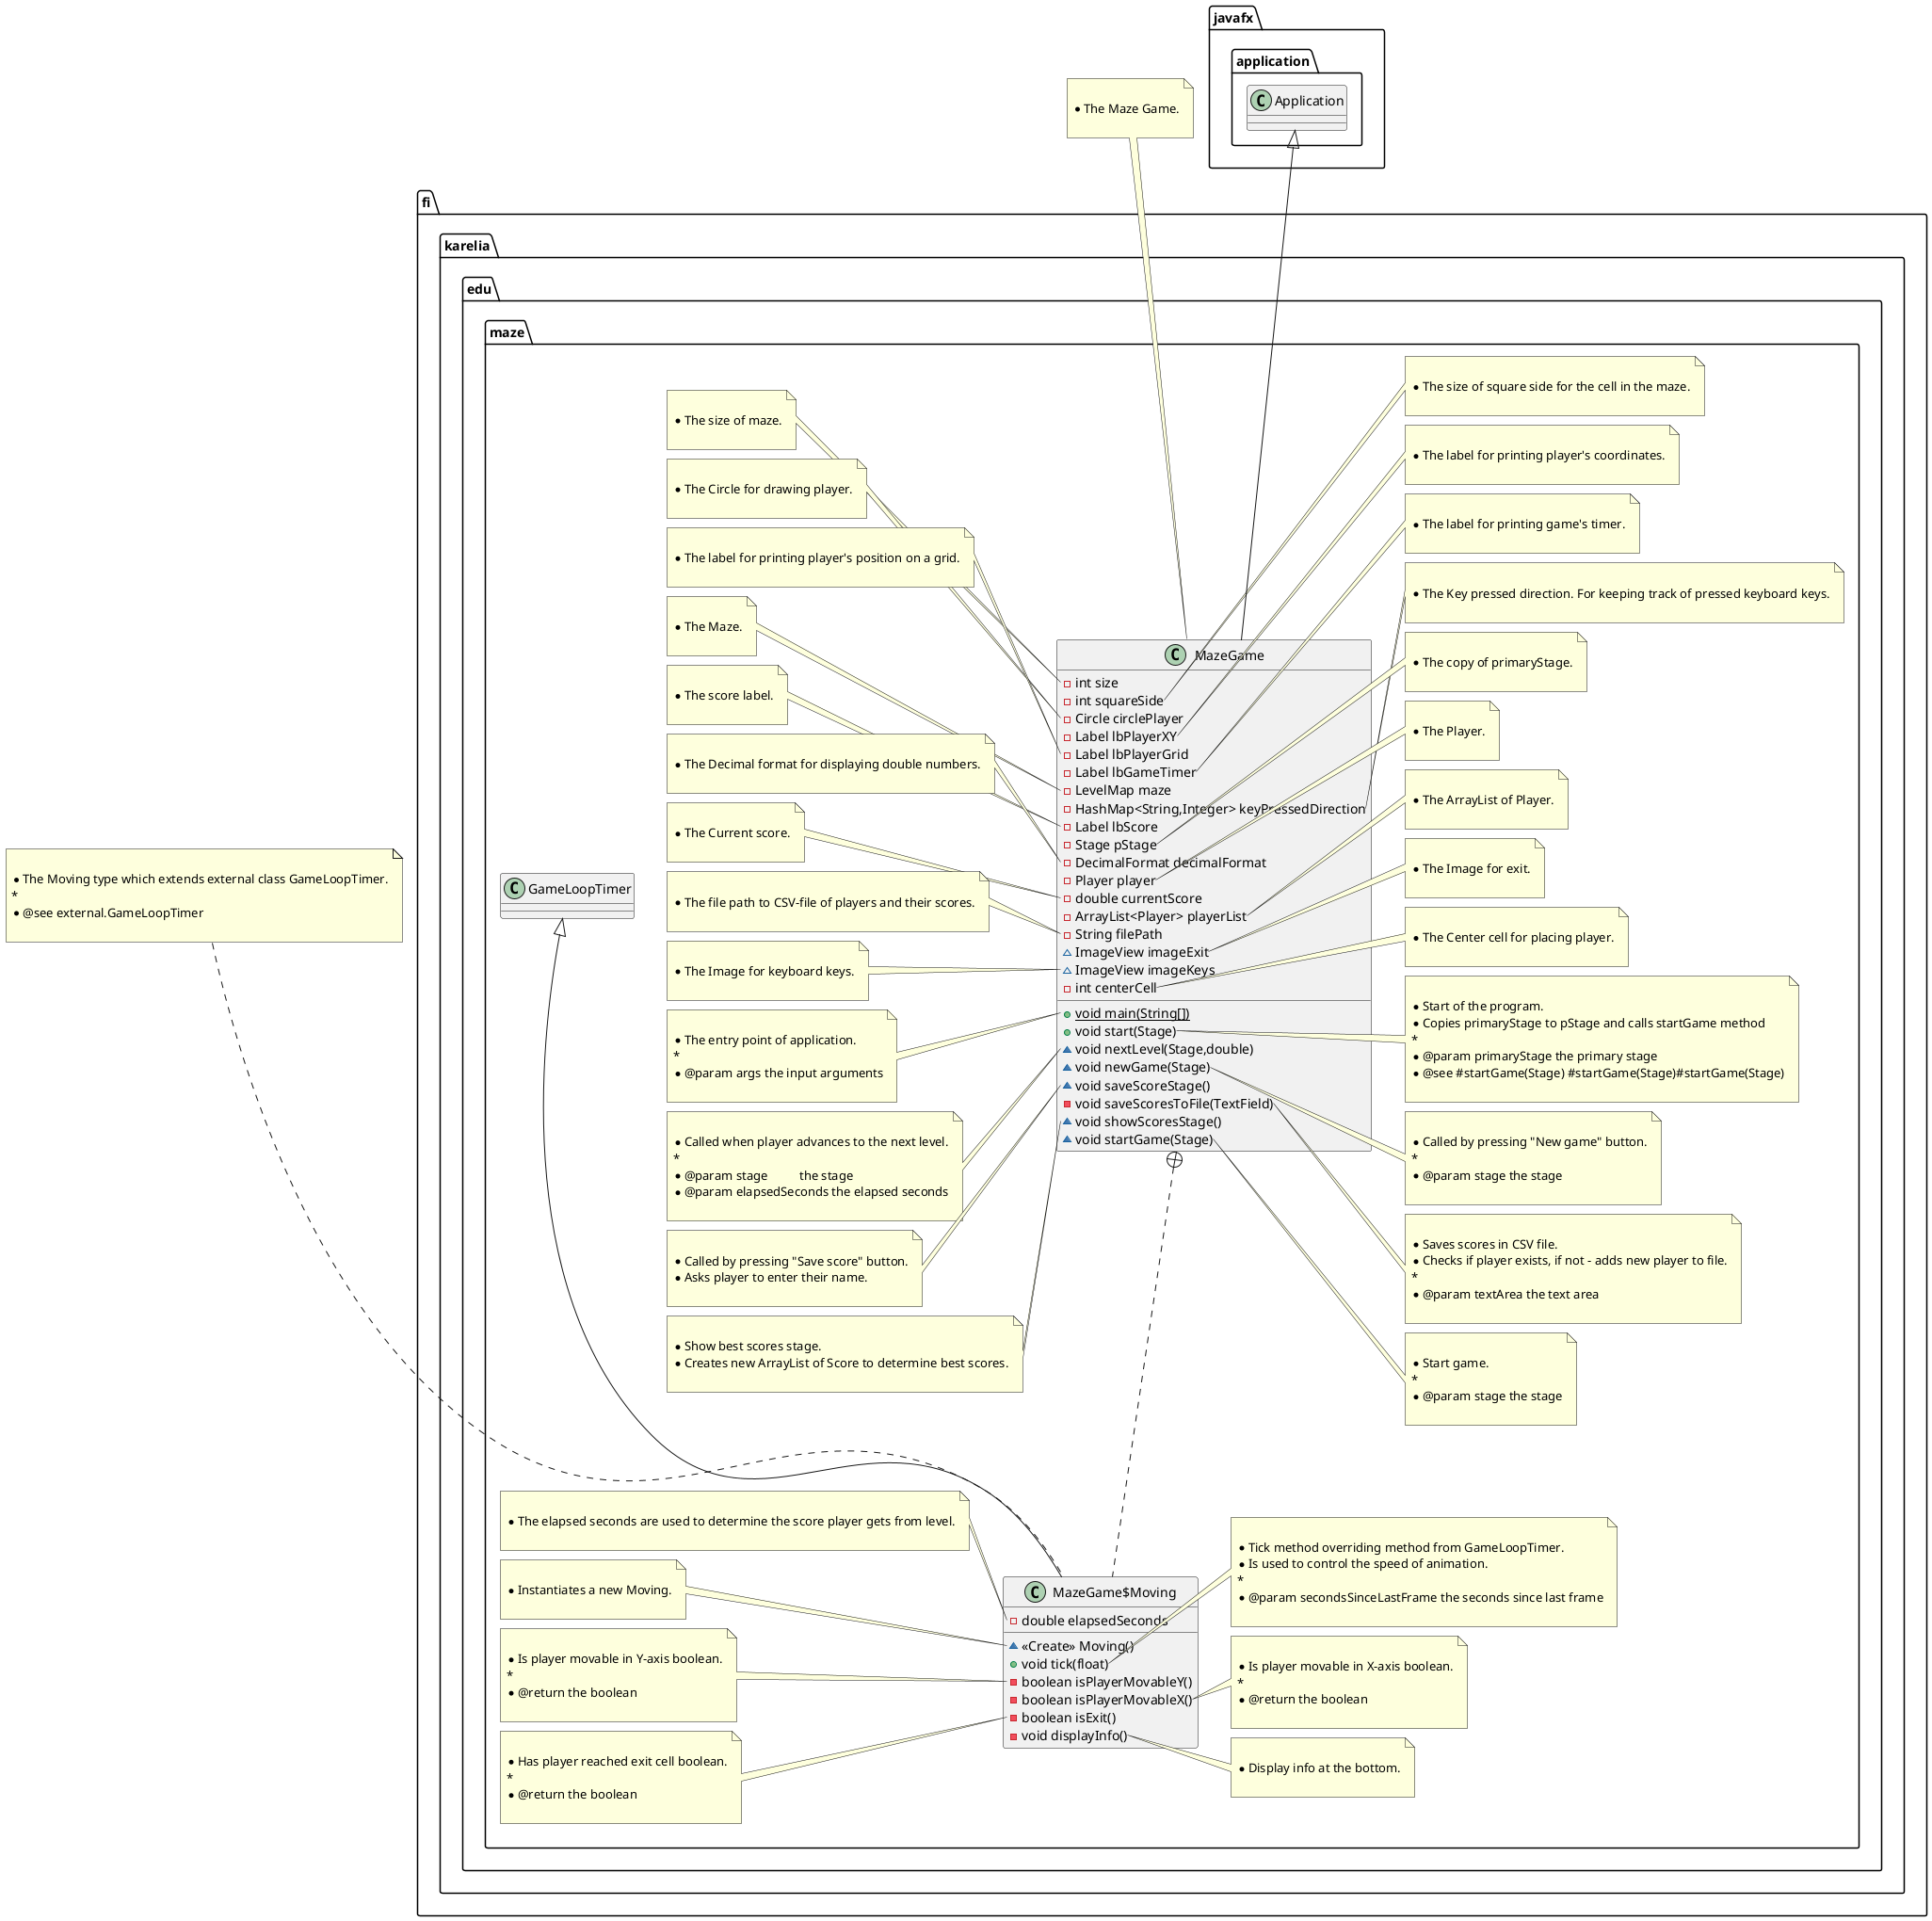 @startuml
class fi.karelia.edu.maze.MazeGame {
- int size
- int squareSide
- Circle circlePlayer
- Label lbPlayerXY
- Label lbPlayerGrid
- Label lbGameTimer
- LevelMap maze
- HashMap<String,Integer> keyPressedDirection
- Label lbScore
- Stage pStage
- DecimalFormat decimalFormat
- Player player
- double currentScore
- ArrayList<Player> playerList
- String filePath
~ ImageView imageExit
~ ImageView imageKeys
- int centerCell
+ {static} void main(String[])
+ void start(Stage)
~ void nextLevel(Stage,double)
~ void newGame(Stage)
~ void saveScoreStage()
- void saveScoresToFile(TextField)
~ void showScoresStage()
~ void startGame(Stage)
}
note top of fi.karelia.edu.maze.MazeGame

 * The Maze Game.
 
end note

note left of fi.karelia.edu.maze.MazeGame::size

     * The size of maze.
     
end note
note right of fi.karelia.edu.maze.MazeGame::squareSide

     * The size of square side for the cell in the maze.
     
end note
note left of fi.karelia.edu.maze.MazeGame::circlePlayer

     * The Circle for drawing player.
     
end note
note right of fi.karelia.edu.maze.MazeGame::lbPlayerXY

     * The label for printing player's coordinates.
     
end note
note left of fi.karelia.edu.maze.MazeGame::lbPlayerGrid

     * The label for printing player's position on a grid.
     
end note
note right of fi.karelia.edu.maze.MazeGame::lbGameTimer

     * The label for printing game's timer.
     
end note
note left of fi.karelia.edu.maze.MazeGame::maze

     * The Maze.
     
end note
note right of fi.karelia.edu.maze.MazeGame::keyPressedDirection

     * The Key pressed direction. For keeping track of pressed keyboard keys.
     
end note
note left of fi.karelia.edu.maze.MazeGame::lbScore

     * The score label.
     
end note
note right of fi.karelia.edu.maze.MazeGame::pStage

     * The copy of primaryStage.
     
end note
note left of fi.karelia.edu.maze.MazeGame::decimalFormat

     * The Decimal format for displaying double numbers.
     
end note
note right of fi.karelia.edu.maze.MazeGame::player

     * The Player.
     
end note
note left of fi.karelia.edu.maze.MazeGame::currentScore

     * The Current score.
     
end note
note right of fi.karelia.edu.maze.MazeGame::playerList

     * The ArrayList of Player.
     
end note
note left of fi.karelia.edu.maze.MazeGame::filePath

     * The file path to CSV-file of players and their scores.
     
end note
note right of fi.karelia.edu.maze.MazeGame::imageExit

     * The Image for exit.
     
end note
note left of fi.karelia.edu.maze.MazeGame::imageKeys

     * The Image for keyboard keys.
     
end note
note right of fi.karelia.edu.maze.MazeGame::centerCell

     * The Center cell for placing player.
     
end note

note left of fi.karelia.edu.maze.MazeGame::main(String[])

     * The entry point of application.
     *
     * @param args the input arguments
     
end note
note right of fi.karelia.edu.maze.MazeGame::start(Stage)

     * Start of the program.
     * Copies primaryStage to pStage and calls startGame method
     *
     * @param primaryStage the primary stage
     * @see #startGame(Stage) #startGame(Stage)#startGame(Stage)
     
end note
note left of fi.karelia.edu.maze.MazeGame::nextLevel(Stage,double)

     * Called when player advances to the next level.
     *
     * @param stage          the stage
     * @param elapsedSeconds the elapsed seconds
     
end note
note right of fi.karelia.edu.maze.MazeGame::newGame(Stage)

     * Called by pressing "New game" button.
     *
     * @param stage the stage
     
end note
note left of fi.karelia.edu.maze.MazeGame::saveScoreStage()

     * Called by pressing "Save score" button.
     * Asks player to enter their name.
     
end note
note right of fi.karelia.edu.maze.MazeGame::saveScoresToFile(TextField)

     * Saves scores in CSV file.
     * Checks if player exists, if not - adds new player to file.
     *
     * @param textArea the text area
     
end note
note left of fi.karelia.edu.maze.MazeGame::showScoresStage()

     * Show best scores stage.
     * Creates new ArrayList of Score to determine best scores.
     
end note
note right of fi.karelia.edu.maze.MazeGame::startGame(Stage)

     * Start game.
     *
     * @param stage the stage
     
end note

class fi.karelia.edu.maze.MazeGame$Moving {
- double elapsedSeconds
~ <<Create>> Moving()
+ void tick(float)
- boolean isPlayerMovableY()
- boolean isPlayerMovableX()
- boolean isExit()
- void displayInfo()
}
note top of fi.karelia.edu.maze.MazeGame$Moving

     * The Moving type which extends external class GameLoopTimer.
     *
     * @see external.GameLoopTimer
     
end note

note left of fi.karelia.edu.maze.MazeGame$Moving::elapsedSeconds

         * The elapsed seconds are used to determine the score player gets from level.
         
end note

note left of fi.karelia.edu.maze.MazeGame$Moving::Moving()

         * Instantiates a new Moving.
         
end note
note right of fi.karelia.edu.maze.MazeGame$Moving::tick(float)

         * Tick method overriding method from GameLoopTimer.
         * Is used to control the speed of animation.
         *
         * @param secondsSinceLastFrame the seconds since last frame
         
end note
note left of fi.karelia.edu.maze.MazeGame$Moving::isPlayerMovableY()

         * Is player movable in Y-axis boolean.
         *
         * @return the boolean
         
end note
note right of fi.karelia.edu.maze.MazeGame$Moving::isPlayerMovableX()

         * Is player movable in X-axis boolean.
         *
         * @return the boolean
         
end note
note left of fi.karelia.edu.maze.MazeGame$Moving::isExit()

         * Has player reached exit cell boolean.
         *
         * @return the boolean
         
end note
note right of fi.karelia.edu.maze.MazeGame$Moving::displayInfo()

         * Display info at the bottom.
         
end note



javafx.application.Application <|-- fi.karelia.edu.maze.MazeGame
fi.karelia.edu.maze.MazeGame +.. fi.karelia.edu.maze.MazeGame$Moving
fi.karelia.edu.maze.GameLoopTimer <|-- fi.karelia.edu.maze.MazeGame$Moving
@enduml